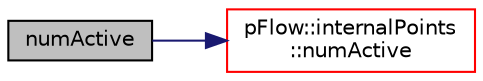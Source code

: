 digraph "numActive"
{
 // LATEX_PDF_SIZE
  edge [fontname="Helvetica",fontsize="10",labelfontname="Helvetica",labelfontsize="10"];
  node [fontname="Helvetica",fontsize="10",shape=record];
  rankdir="LR";
  Node1 [label="numActive",height=0.2,width=0.4,color="black", fillcolor="grey75", style="filled", fontcolor="black",tooltip=" "];
  Node1 -> Node2 [color="midnightblue",fontsize="10",style="solid",fontname="Helvetica"];
  Node2 [label="pFlow::internalPoints\l::numActive",height=0.2,width=0.4,color="red", fillcolor="white", style="filled",URL="$classpFlow_1_1internalPoints.html#a8ea5ff2610c591dcf7e68d0c84b2d23b",tooltip=" "];
}
